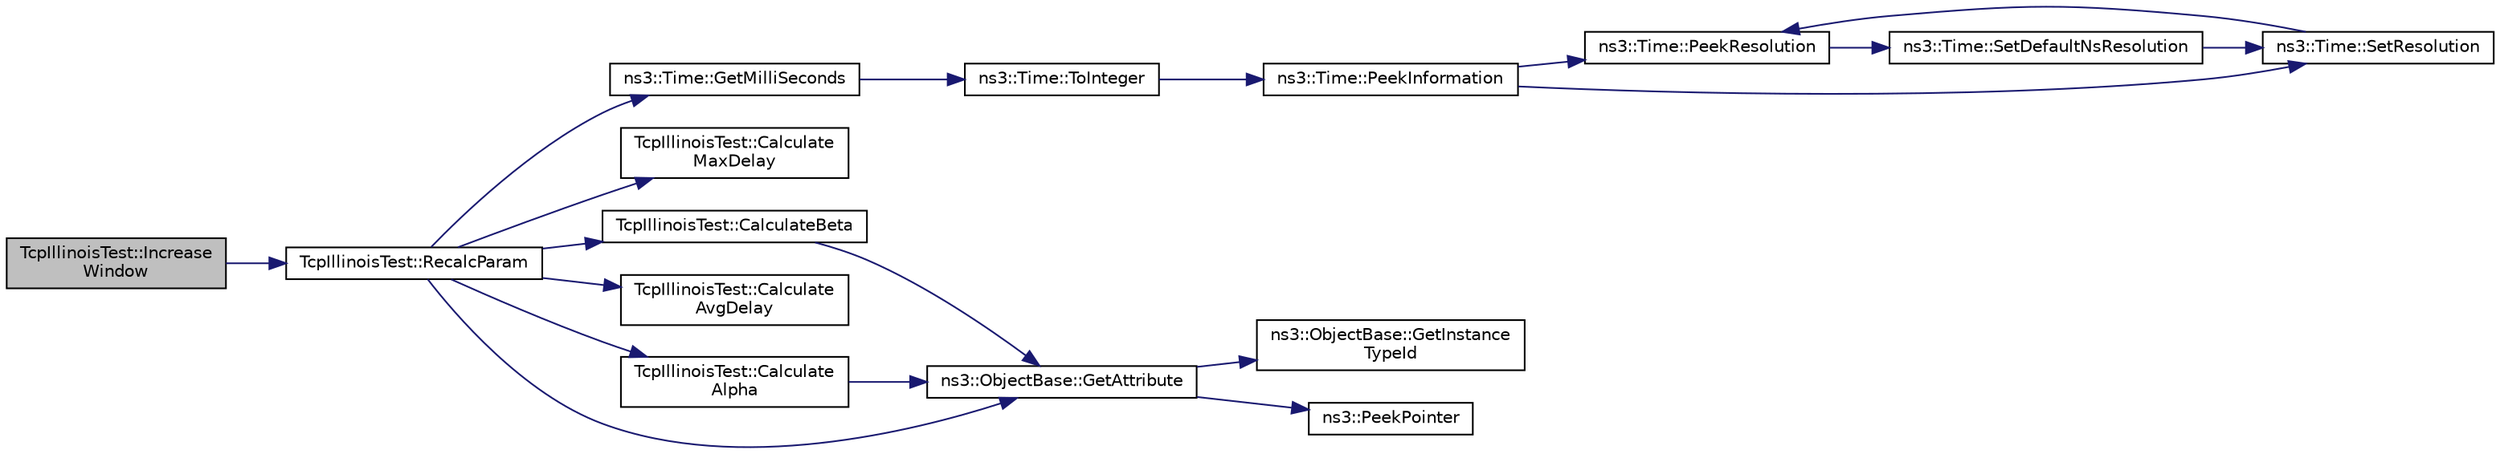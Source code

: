 digraph "TcpIllinoisTest::IncreaseWindow"
{
  edge [fontname="Helvetica",fontsize="10",labelfontname="Helvetica",labelfontsize="10"];
  node [fontname="Helvetica",fontsize="10",shape=record];
  rankdir="LR";
  Node1 [label="TcpIllinoisTest::Increase\lWindow",height=0.2,width=0.4,color="black", fillcolor="grey75", style="filled", fontcolor="black"];
  Node1 -> Node2 [color="midnightblue",fontsize="10",style="solid"];
  Node2 [label="TcpIllinoisTest::RecalcParam",height=0.2,width=0.4,color="black", fillcolor="white", style="filled",URL="$de/d2d/classTcpIllinoisTest.html#a3f3db45f9efc88dd60146c6f3dd02be0",tooltip="Recalculate the internal TCP Illinois params. "];
  Node2 -> Node3 [color="midnightblue",fontsize="10",style="solid"];
  Node3 [label="ns3::ObjectBase::GetAttribute",height=0.2,width=0.4,color="black", fillcolor="white", style="filled",URL="$d2/dac/classns3_1_1ObjectBase.html#a895d1de2f96063d0e0fd78463e7a7e30"];
  Node3 -> Node4 [color="midnightblue",fontsize="10",style="solid"];
  Node4 [label="ns3::ObjectBase::GetInstance\lTypeId",height=0.2,width=0.4,color="black", fillcolor="white", style="filled",URL="$d2/dac/classns3_1_1ObjectBase.html#abe5b43a6f5b99a92a4c3122db31f06fb"];
  Node3 -> Node5 [color="midnightblue",fontsize="10",style="solid"];
  Node5 [label="ns3::PeekPointer",height=0.2,width=0.4,color="black", fillcolor="white", style="filled",URL="$d7/d2e/namespacens3.html#af2a7557fe9afdd98d8f6f8f6e412cf5a"];
  Node2 -> Node6 [color="midnightblue",fontsize="10",style="solid"];
  Node6 [label="TcpIllinoisTest::Calculate\lMaxDelay",height=0.2,width=0.4,color="black", fillcolor="white", style="filled",URL="$de/d2d/classTcpIllinoisTest.html#a18563a2afdc122d52e5830704cb43f91",tooltip="Calculate the maximum delay. "];
  Node2 -> Node7 [color="midnightblue",fontsize="10",style="solid"];
  Node7 [label="ns3::Time::GetMilliSeconds",height=0.2,width=0.4,color="black", fillcolor="white", style="filled",URL="$dc/d04/classns3_1_1Time.html#aba3428a8b6c4c8d9014ce44145081f34"];
  Node7 -> Node8 [color="midnightblue",fontsize="10",style="solid"];
  Node8 [label="ns3::Time::ToInteger",height=0.2,width=0.4,color="black", fillcolor="white", style="filled",URL="$dc/d04/classns3_1_1Time.html#a0c9c8fb9ec7222c7799c1081f14f6031"];
  Node8 -> Node9 [color="midnightblue",fontsize="10",style="solid"];
  Node9 [label="ns3::Time::PeekInformation",height=0.2,width=0.4,color="black", fillcolor="white", style="filled",URL="$dc/d04/classns3_1_1Time.html#a0b023c55c20582aa7c1781aacf128034"];
  Node9 -> Node10 [color="midnightblue",fontsize="10",style="solid"];
  Node10 [label="ns3::Time::PeekResolution",height=0.2,width=0.4,color="black", fillcolor="white", style="filled",URL="$dc/d04/classns3_1_1Time.html#a963e53522278fcbdf1ab9f7adbd0f5d6"];
  Node10 -> Node11 [color="midnightblue",fontsize="10",style="solid"];
  Node11 [label="ns3::Time::SetDefaultNsResolution",height=0.2,width=0.4,color="black", fillcolor="white", style="filled",URL="$dc/d04/classns3_1_1Time.html#a6a872e62f71dfa817fef2c549473d980"];
  Node11 -> Node12 [color="midnightblue",fontsize="10",style="solid"];
  Node12 [label="ns3::Time::SetResolution",height=0.2,width=0.4,color="black", fillcolor="white", style="filled",URL="$dc/d04/classns3_1_1Time.html#ac89165ba7715b66017a49c718f4aef09"];
  Node12 -> Node10 [color="midnightblue",fontsize="10",style="solid"];
  Node9 -> Node12 [color="midnightblue",fontsize="10",style="solid"];
  Node2 -> Node13 [color="midnightblue",fontsize="10",style="solid"];
  Node13 [label="TcpIllinoisTest::Calculate\lAvgDelay",height=0.2,width=0.4,color="black", fillcolor="white", style="filled",URL="$de/d2d/classTcpIllinoisTest.html#a028852f10ed6ca5a1909294132a5e965",tooltip="Calculate the average delay. "];
  Node2 -> Node14 [color="midnightblue",fontsize="10",style="solid"];
  Node14 [label="TcpIllinoisTest::Calculate\lAlpha",height=0.2,width=0.4,color="black", fillcolor="white", style="filled",URL="$de/d2d/classTcpIllinoisTest.html#a268dc2c39fcfc617ad967b5762e4f235",tooltip="Calculate the TCP Illinois alpha param. "];
  Node14 -> Node3 [color="midnightblue",fontsize="10",style="solid"];
  Node2 -> Node15 [color="midnightblue",fontsize="10",style="solid"];
  Node15 [label="TcpIllinoisTest::CalculateBeta",height=0.2,width=0.4,color="black", fillcolor="white", style="filled",URL="$de/d2d/classTcpIllinoisTest.html#aa20729ec761d54b2faba82f0db597d89",tooltip="Calculate the TCP Illinois beta param. "];
  Node15 -> Node3 [color="midnightblue",fontsize="10",style="solid"];
}
